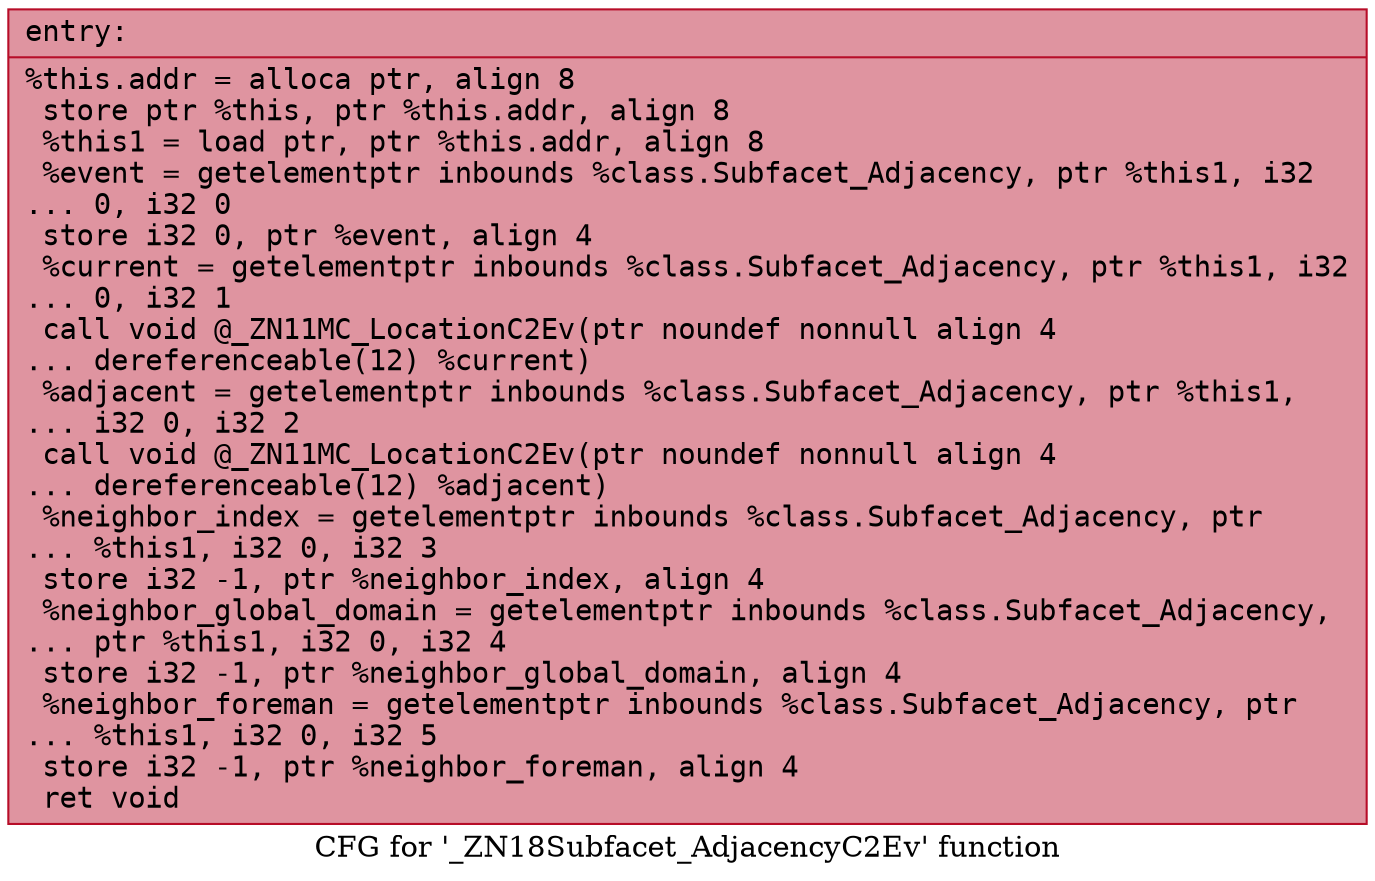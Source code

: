 digraph "CFG for '_ZN18Subfacet_AdjacencyC2Ev' function" {
	label="CFG for '_ZN18Subfacet_AdjacencyC2Ev' function";

	Node0x55dfe4cbc8a0 [shape=record,color="#b70d28ff", style=filled, fillcolor="#b70d2870" fontname="Courier",label="{entry:\l|  %this.addr = alloca ptr, align 8\l  store ptr %this, ptr %this.addr, align 8\l  %this1 = load ptr, ptr %this.addr, align 8\l  %event = getelementptr inbounds %class.Subfacet_Adjacency, ptr %this1, i32\l... 0, i32 0\l  store i32 0, ptr %event, align 4\l  %current = getelementptr inbounds %class.Subfacet_Adjacency, ptr %this1, i32\l... 0, i32 1\l  call void @_ZN11MC_LocationC2Ev(ptr noundef nonnull align 4\l... dereferenceable(12) %current)\l  %adjacent = getelementptr inbounds %class.Subfacet_Adjacency, ptr %this1,\l... i32 0, i32 2\l  call void @_ZN11MC_LocationC2Ev(ptr noundef nonnull align 4\l... dereferenceable(12) %adjacent)\l  %neighbor_index = getelementptr inbounds %class.Subfacet_Adjacency, ptr\l... %this1, i32 0, i32 3\l  store i32 -1, ptr %neighbor_index, align 4\l  %neighbor_global_domain = getelementptr inbounds %class.Subfacet_Adjacency,\l... ptr %this1, i32 0, i32 4\l  store i32 -1, ptr %neighbor_global_domain, align 4\l  %neighbor_foreman = getelementptr inbounds %class.Subfacet_Adjacency, ptr\l... %this1, i32 0, i32 5\l  store i32 -1, ptr %neighbor_foreman, align 4\l  ret void\l}"];
}
